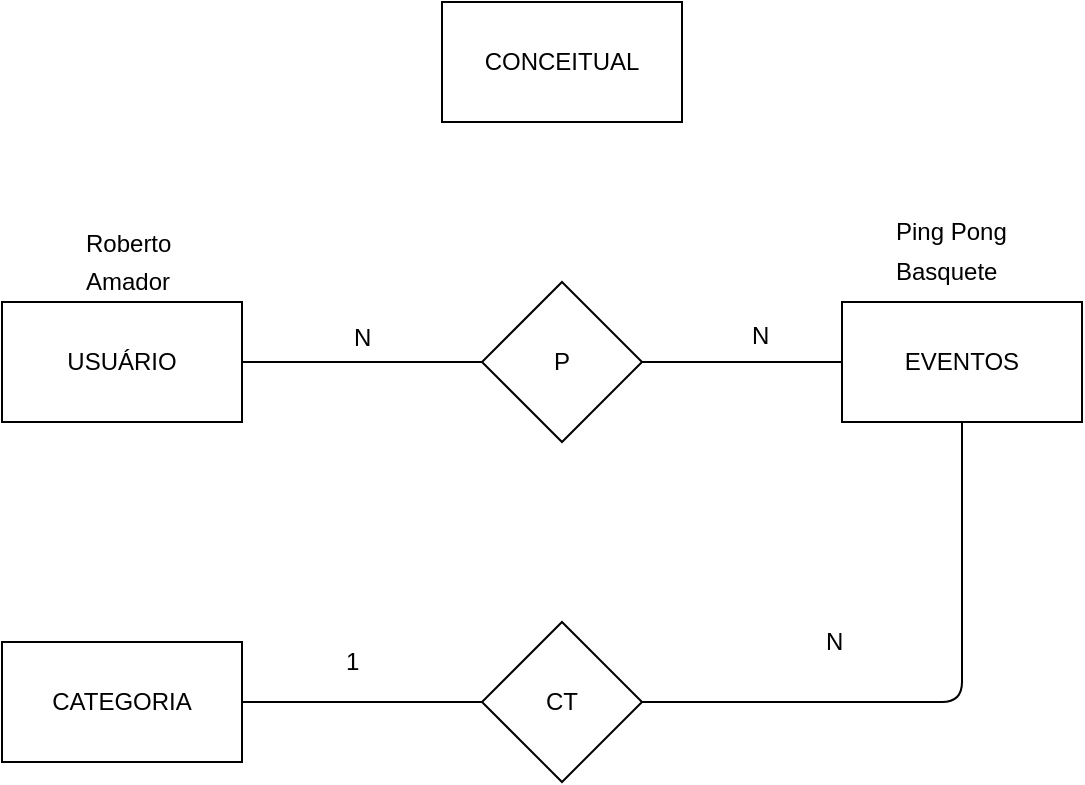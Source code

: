 <mxfile version="10.9.5" type="device"><diagram id="WLkmP4wT2huxUVeDF6Me" name="Page-1"><mxGraphModel dx="1182" dy="644" grid="1" gridSize="10" guides="1" tooltips="1" connect="1" arrows="1" fold="1" page="1" pageScale="1" pageWidth="827" pageHeight="1169" math="0" shadow="0"><root><mxCell id="0"/><mxCell id="1" parent="0"/><mxCell id="kcQx3_Bk0I9NQQJOz6gO-4" style="edgeStyle=orthogonalEdgeStyle;rounded=0;orthogonalLoop=1;jettySize=auto;html=1;endArrow=none;endFill=0;" edge="1" parent="1" source="kcQx3_Bk0I9NQQJOz6gO-1" target="kcQx3_Bk0I9NQQJOz6gO-2"><mxGeometry relative="1" as="geometry"/></mxCell><mxCell id="kcQx3_Bk0I9NQQJOz6gO-1" value="USUÁRIO" style="rounded=0;whiteSpace=wrap;html=1;" vertex="1" parent="1"><mxGeometry x="120" y="160" width="120" height="60" as="geometry"/></mxCell><mxCell id="kcQx3_Bk0I9NQQJOz6gO-5" style="edgeStyle=orthogonalEdgeStyle;rounded=0;orthogonalLoop=1;jettySize=auto;html=1;endArrow=none;endFill=0;" edge="1" parent="1" source="kcQx3_Bk0I9NQQJOz6gO-2" target="kcQx3_Bk0I9NQQJOz6gO-3"><mxGeometry relative="1" as="geometry"/></mxCell><mxCell id="kcQx3_Bk0I9NQQJOz6gO-2" value="P" style="rhombus;whiteSpace=wrap;html=1;" vertex="1" parent="1"><mxGeometry x="360" y="150" width="80" height="80" as="geometry"/></mxCell><mxCell id="kcQx3_Bk0I9NQQJOz6gO-3" value="EVENTOS" style="rounded=0;whiteSpace=wrap;html=1;" vertex="1" parent="1"><mxGeometry x="540" y="160" width="120" height="60" as="geometry"/></mxCell><mxCell id="kcQx3_Bk0I9NQQJOz6gO-9" style="edgeStyle=orthogonalEdgeStyle;rounded=0;orthogonalLoop=1;jettySize=auto;html=1;entryX=1;entryY=0.5;entryDx=0;entryDy=0;endArrow=none;endFill=0;" edge="1" parent="1" source="kcQx3_Bk0I9NQQJOz6gO-7" target="kcQx3_Bk0I9NQQJOz6gO-8"><mxGeometry relative="1" as="geometry"><Array as="points"><mxPoint x="350" y="360"/><mxPoint x="350" y="360"/></Array></mxGeometry></mxCell><mxCell id="kcQx3_Bk0I9NQQJOz6gO-7" value="CT" style="rhombus;whiteSpace=wrap;html=1;" vertex="1" parent="1"><mxGeometry x="360" y="320" width="80" height="80" as="geometry"/></mxCell><mxCell id="kcQx3_Bk0I9NQQJOz6gO-8" value="CATEGORIA" style="rounded=0;whiteSpace=wrap;html=1;" vertex="1" parent="1"><mxGeometry x="120" y="330" width="120" height="60" as="geometry"/></mxCell><mxCell id="kcQx3_Bk0I9NQQJOz6gO-10" value="N" style="text;html=1;resizable=0;points=[];autosize=1;align=left;verticalAlign=top;spacingTop=-4;" vertex="1" parent="1"><mxGeometry x="294" y="168" width="20" height="20" as="geometry"/></mxCell><mxCell id="kcQx3_Bk0I9NQQJOz6gO-11" value="N" style="text;html=1;resizable=0;points=[];autosize=1;align=left;verticalAlign=top;spacingTop=-4;" vertex="1" parent="1"><mxGeometry x="493" y="167" width="20" height="20" as="geometry"/></mxCell><mxCell id="kcQx3_Bk0I9NQQJOz6gO-12" value="Roberto" style="text;html=1;resizable=0;points=[];autosize=1;align=left;verticalAlign=top;spacingTop=-4;" vertex="1" parent="1"><mxGeometry x="160" y="121" width="60" height="20" as="geometry"/></mxCell><mxCell id="kcQx3_Bk0I9NQQJOz6gO-13" value="Amador" style="text;html=1;resizable=0;points=[];autosize=1;align=left;verticalAlign=top;spacingTop=-4;" vertex="1" parent="1"><mxGeometry x="160" y="140" width="60" height="20" as="geometry"/></mxCell><mxCell id="kcQx3_Bk0I9NQQJOz6gO-14" value="Ping Pong" style="text;html=1;resizable=0;points=[];autosize=1;align=left;verticalAlign=top;spacingTop=-4;" vertex="1" parent="1"><mxGeometry x="565" y="115" width="70" height="20" as="geometry"/></mxCell><mxCell id="kcQx3_Bk0I9NQQJOz6gO-15" value="Basquete" style="text;html=1;resizable=0;points=[];autosize=1;align=left;verticalAlign=top;spacingTop=-4;" vertex="1" parent="1"><mxGeometry x="565" y="135" width="70" height="20" as="geometry"/></mxCell><mxCell id="kcQx3_Bk0I9NQQJOz6gO-17" value="1" style="text;html=1;resizable=0;points=[];autosize=1;align=left;verticalAlign=top;spacingTop=-4;" vertex="1" parent="1"><mxGeometry x="290" y="330" width="20" height="20" as="geometry"/></mxCell><mxCell id="kcQx3_Bk0I9NQQJOz6gO-18" value="N" style="text;html=1;resizable=0;points=[];autosize=1;align=left;verticalAlign=top;spacingTop=-4;" vertex="1" parent="1"><mxGeometry x="530" y="320" width="20" height="20" as="geometry"/></mxCell><mxCell id="ycJNFkfDpm5JsE1YigrJ-1" value="CONCEITUAL" style="rounded=0;whiteSpace=wrap;html=1;" vertex="1" parent="1"><mxGeometry x="340" y="10" width="120" height="60" as="geometry"/></mxCell><mxCell id="ycJNFkfDpm5JsE1YigrJ-2" value="" style="endArrow=none;html=1;exitX=1;exitY=0.5;exitDx=0;exitDy=0;entryX=0.5;entryY=1;entryDx=0;entryDy=0;" edge="1" parent="1" source="kcQx3_Bk0I9NQQJOz6gO-7" target="kcQx3_Bk0I9NQQJOz6gO-3"><mxGeometry width="50" height="50" relative="1" as="geometry"><mxPoint x="520" y="370" as="sourcePoint"/><mxPoint x="570" y="320" as="targetPoint"/><Array as="points"><mxPoint x="600" y="360"/></Array></mxGeometry></mxCell></root></mxGraphModel></diagram><diagram id="3BDUKL2hVdnhnTeIZ6Yy" name="Page-2"><mxGraphModel dx="1182" dy="644" grid="1" gridSize="10" guides="1" tooltips="1" connect="1" arrows="1" fold="1" page="1" pageScale="1" pageWidth="827" pageHeight="1169" math="0" shadow="0"><root><mxCell id="-D66iv4RfZk12-FSQaeU-0"/><mxCell id="-D66iv4RfZk12-FSQaeU-1" parent="-D66iv4RfZk12-FSQaeU-0"/><mxCell id="-D66iv4RfZk12-FSQaeU-2" value="Usuario" style="swimlane;fontStyle=0;childLayout=stackLayout;horizontal=1;startSize=26;fillColor=#e0e0e0;horizontalStack=0;resizeParent=1;resizeParentMax=0;resizeLast=0;collapsible=1;marginBottom=0;swimlaneFillColor=#ffffff;align=center;fontSize=14;" vertex="1" parent="-D66iv4RfZk12-FSQaeU-1"><mxGeometry x="80" y="40" width="180" height="172" as="geometry"/></mxCell><mxCell id="-D66iv4RfZk12-FSQaeU-3" value="id_Usuario: int" style="shape=partialRectangle;top=0;left=0;right=0;bottom=1;align=left;verticalAlign=middle;fillColor=none;spacingLeft=34;spacingRight=4;overflow=hidden;rotatable=0;points=[[0,0.5],[1,0.5]];portConstraint=eastwest;dropTarget=0;fontStyle=5;fontSize=12;" vertex="1" parent="-D66iv4RfZk12-FSQaeU-2"><mxGeometry y="26" width="180" height="30" as="geometry"/></mxCell><mxCell id="-D66iv4RfZk12-FSQaeU-4" value="PK" style="shape=partialRectangle;top=0;left=0;bottom=0;fillColor=none;align=left;verticalAlign=middle;spacingLeft=4;spacingRight=4;overflow=hidden;rotatable=0;points=[];portConstraint=eastwest;part=1;fontSize=12;" vertex="1" connectable="0" parent="-D66iv4RfZk12-FSQaeU-3"><mxGeometry width="30" height="30" as="geometry"/></mxCell><mxCell id="-D66iv4RfZk12-FSQaeU-5" value="Nome: Varchar(200)" style="shape=partialRectangle;top=0;left=0;right=0;bottom=0;align=left;verticalAlign=top;fillColor=none;spacingLeft=34;spacingRight=4;overflow=hidden;rotatable=0;points=[[0,0.5],[1,0.5]];portConstraint=eastwest;dropTarget=0;fontSize=12;" vertex="1" parent="-D66iv4RfZk12-FSQaeU-2"><mxGeometry y="56" width="180" height="26" as="geometry"/></mxCell><mxCell id="-D66iv4RfZk12-FSQaeU-6" value="" style="shape=partialRectangle;top=0;left=0;bottom=0;fillColor=none;align=left;verticalAlign=top;spacingLeft=4;spacingRight=4;overflow=hidden;rotatable=0;points=[];portConstraint=eastwest;part=1;fontSize=12;" vertex="1" connectable="0" parent="-D66iv4RfZk12-FSQaeU-5"><mxGeometry width="30" height="26" as="geometry"/></mxCell><mxCell id="-D66iv4RfZk12-FSQaeU-7" value="Email: Varchar(200)" style="shape=partialRectangle;top=0;left=0;right=0;bottom=0;align=left;verticalAlign=top;fillColor=none;spacingLeft=34;spacingRight=4;overflow=hidden;rotatable=0;points=[[0,0.5],[1,0.5]];portConstraint=eastwest;dropTarget=0;fontSize=12;" vertex="1" parent="-D66iv4RfZk12-FSQaeU-2"><mxGeometry y="82" width="180" height="26" as="geometry"/></mxCell><mxCell id="-D66iv4RfZk12-FSQaeU-8" value="" style="shape=partialRectangle;top=0;left=0;bottom=0;fillColor=none;align=left;verticalAlign=top;spacingLeft=4;spacingRight=4;overflow=hidden;rotatable=0;points=[];portConstraint=eastwest;part=1;fontSize=12;" vertex="1" connectable="0" parent="-D66iv4RfZk12-FSQaeU-7"><mxGeometry width="30" height="26" as="geometry"/></mxCell><mxCell id="-D66iv4RfZk12-FSQaeU-9" value="Senha: Varchar(200)" style="shape=partialRectangle;top=0;left=0;right=0;bottom=0;align=left;verticalAlign=top;fillColor=none;spacingLeft=34;spacingRight=4;overflow=hidden;rotatable=0;points=[[0,0.5],[1,0.5]];portConstraint=eastwest;dropTarget=0;fontSize=12;" vertex="1" parent="-D66iv4RfZk12-FSQaeU-2"><mxGeometry y="108" width="180" height="32" as="geometry"/></mxCell><mxCell id="-D66iv4RfZk12-FSQaeU-10" value="" style="shape=partialRectangle;top=0;left=0;bottom=0;fillColor=none;align=left;verticalAlign=top;spacingLeft=4;spacingRight=4;overflow=hidden;rotatable=0;points=[];portConstraint=eastwest;part=1;fontSize=12;" vertex="1" connectable="0" parent="-D66iv4RfZk12-FSQaeU-9"><mxGeometry width="30" height="32" as="geometry"/></mxCell><mxCell id="-D66iv4RfZk12-FSQaeU-13" value="Permissão: Varchar(200)" style="shape=partialRectangle;top=0;left=0;right=0;bottom=0;align=left;verticalAlign=top;fillColor=none;spacingLeft=34;spacingRight=4;overflow=hidden;rotatable=0;points=[[0,0.5],[1,0.5]];portConstraint=eastwest;dropTarget=0;fontSize=12;" vertex="1" parent="-D66iv4RfZk12-FSQaeU-2"><mxGeometry y="140" width="180" height="32" as="geometry"/></mxCell><mxCell id="-D66iv4RfZk12-FSQaeU-14" value="" style="shape=partialRectangle;top=0;left=0;bottom=0;fillColor=none;align=left;verticalAlign=top;spacingLeft=4;spacingRight=4;overflow=hidden;rotatable=0;points=[];portConstraint=eastwest;part=1;fontSize=12;" vertex="1" connectable="0" parent="-D66iv4RfZk12-FSQaeU-13"><mxGeometry width="30" height="32" as="geometry"/></mxCell><mxCell id="-D66iv4RfZk12-FSQaeU-15" value="Categoria" style="swimlane;fontStyle=0;childLayout=stackLayout;horizontal=1;startSize=26;fillColor=#e0e0e0;horizontalStack=0;resizeParent=1;resizeParentMax=0;resizeLast=0;collapsible=1;marginBottom=0;swimlaneFillColor=#ffffff;align=center;fontSize=14;" vertex="1" parent="-D66iv4RfZk12-FSQaeU-1"><mxGeometry x="80" y="290" width="160" height="82" as="geometry"/></mxCell><mxCell id="-D66iv4RfZk12-FSQaeU-16" value="id_Cate: int" style="shape=partialRectangle;top=0;left=0;right=0;bottom=1;align=left;verticalAlign=middle;fillColor=none;spacingLeft=34;spacingRight=4;overflow=hidden;rotatable=0;points=[[0,0.5],[1,0.5]];portConstraint=eastwest;dropTarget=0;fontStyle=5;fontSize=12;" vertex="1" parent="-D66iv4RfZk12-FSQaeU-15"><mxGeometry y="26" width="160" height="30" as="geometry"/></mxCell><mxCell id="-D66iv4RfZk12-FSQaeU-17" value="PK" style="shape=partialRectangle;top=0;left=0;bottom=0;fillColor=none;align=left;verticalAlign=middle;spacingLeft=4;spacingRight=4;overflow=hidden;rotatable=0;points=[];portConstraint=eastwest;part=1;fontSize=12;" vertex="1" connectable="0" parent="-D66iv4RfZk12-FSQaeU-16"><mxGeometry width="30" height="30" as="geometry"/></mxCell><mxCell id="-D66iv4RfZk12-FSQaeU-18" value="Nome: Varchar(200)" style="shape=partialRectangle;top=0;left=0;right=0;bottom=0;align=left;verticalAlign=top;fillColor=none;spacingLeft=34;spacingRight=4;overflow=hidden;rotatable=0;points=[[0,0.5],[1,0.5]];portConstraint=eastwest;dropTarget=0;fontSize=12;" vertex="1" parent="-D66iv4RfZk12-FSQaeU-15"><mxGeometry y="56" width="160" height="26" as="geometry"/></mxCell><mxCell id="-D66iv4RfZk12-FSQaeU-19" value="" style="shape=partialRectangle;top=0;left=0;bottom=0;fillColor=none;align=left;verticalAlign=top;spacingLeft=4;spacingRight=4;overflow=hidden;rotatable=0;points=[];portConstraint=eastwest;part=1;fontSize=12;" vertex="1" connectable="0" parent="-D66iv4RfZk12-FSQaeU-18"><mxGeometry width="30" height="26" as="geometry"/></mxCell><mxCell id="-D66iv4RfZk12-FSQaeU-26" value="Evento" style="swimlane;fontStyle=0;childLayout=stackLayout;horizontal=1;startSize=26;fillColor=#e0e0e0;horizontalStack=0;resizeParent=1;resizeParentMax=0;resizeLast=0;collapsible=1;marginBottom=0;swimlaneFillColor=#ffffff;align=center;fontSize=14;" vertex="1" parent="-D66iv4RfZk12-FSQaeU-1"><mxGeometry x="410" y="217" width="200" height="212" as="geometry"/></mxCell><mxCell id="-D66iv4RfZk12-FSQaeU-27" value="id_Evento: int" style="shape=partialRectangle;top=0;left=0;right=0;bottom=1;align=left;verticalAlign=middle;fillColor=none;spacingLeft=34;spacingRight=4;overflow=hidden;rotatable=0;points=[[0,0.5],[1,0.5]];portConstraint=eastwest;dropTarget=0;fontStyle=5;fontSize=12;" vertex="1" parent="-D66iv4RfZk12-FSQaeU-26"><mxGeometry y="26" width="200" height="30" as="geometry"/></mxCell><mxCell id="-D66iv4RfZk12-FSQaeU-28" value="PK" style="shape=partialRectangle;top=0;left=0;bottom=0;fillColor=none;align=left;verticalAlign=middle;spacingLeft=4;spacingRight=4;overflow=hidden;rotatable=0;points=[];portConstraint=eastwest;part=1;fontSize=12;" vertex="1" connectable="0" parent="-D66iv4RfZk12-FSQaeU-27"><mxGeometry width="30" height="30" as="geometry"/></mxCell><mxCell id="-D66iv4RfZk12-FSQaeU-29" value="Título: Varchar(200)" style="shape=partialRectangle;top=0;left=0;right=0;bottom=0;align=left;verticalAlign=top;fillColor=none;spacingLeft=34;spacingRight=4;overflow=hidden;rotatable=0;points=[[0,0.5],[1,0.5]];portConstraint=eastwest;dropTarget=0;fontSize=12;" vertex="1" parent="-D66iv4RfZk12-FSQaeU-26"><mxGeometry y="56" width="200" height="26" as="geometry"/></mxCell><mxCell id="-D66iv4RfZk12-FSQaeU-30" value="" style="shape=partialRectangle;top=0;left=0;bottom=0;fillColor=none;align=left;verticalAlign=top;spacingLeft=4;spacingRight=4;overflow=hidden;rotatable=0;points=[];portConstraint=eastwest;part=1;fontSize=12;" vertex="1" connectable="0" parent="-D66iv4RfZk12-FSQaeU-29"><mxGeometry width="30" height="26" as="geometry"/></mxCell><mxCell id="-D66iv4RfZk12-FSQaeU-31" value="Descrição: Varchar(200)" style="shape=partialRectangle;top=0;left=0;right=0;bottom=0;align=left;verticalAlign=top;fillColor=none;spacingLeft=34;spacingRight=4;overflow=hidden;rotatable=0;points=[[0,0.5],[1,0.5]];portConstraint=eastwest;dropTarget=0;fontSize=12;" vertex="1" parent="-D66iv4RfZk12-FSQaeU-26"><mxGeometry y="82" width="200" height="26" as="geometry"/></mxCell><mxCell id="-D66iv4RfZk12-FSQaeU-32" value="" style="shape=partialRectangle;top=0;left=0;bottom=0;fillColor=none;align=left;verticalAlign=top;spacingLeft=4;spacingRight=4;overflow=hidden;rotatable=0;points=[];portConstraint=eastwest;part=1;fontSize=12;" vertex="1" connectable="0" parent="-D66iv4RfZk12-FSQaeU-31"><mxGeometry width="30" height="26" as="geometry"/></mxCell><mxCell id="-D66iv4RfZk12-FSQaeU-33" value="Data_Evento: date time" style="shape=partialRectangle;top=0;left=0;right=0;bottom=0;align=left;verticalAlign=top;fillColor=none;spacingLeft=34;spacingRight=4;overflow=hidden;rotatable=0;points=[[0,0.5],[1,0.5]];portConstraint=eastwest;dropTarget=0;fontSize=12;" vertex="1" parent="-D66iv4RfZk12-FSQaeU-26"><mxGeometry y="108" width="200" height="26" as="geometry"/></mxCell><mxCell id="-D66iv4RfZk12-FSQaeU-34" value="" style="shape=partialRectangle;top=0;left=0;bottom=0;fillColor=none;align=left;verticalAlign=top;spacingLeft=4;spacingRight=4;overflow=hidden;rotatable=0;points=[];portConstraint=eastwest;part=1;fontSize=12;" vertex="1" connectable="0" parent="-D66iv4RfZk12-FSQaeU-33"><mxGeometry width="30" height="26" as="geometry"/></mxCell><mxCell id="-D66iv4RfZk12-FSQaeU-37" value="Local: Varchar(200)" style="shape=partialRectangle;top=0;left=0;right=0;bottom=0;align=left;verticalAlign=top;fillColor=none;spacingLeft=34;spacingRight=4;overflow=hidden;rotatable=0;points=[[0,0.5],[1,0.5]];portConstraint=eastwest;dropTarget=0;fontSize=12;" vertex="1" parent="-D66iv4RfZk12-FSQaeU-26"><mxGeometry y="134" width="200" height="26" as="geometry"/></mxCell><mxCell id="-D66iv4RfZk12-FSQaeU-38" value="" style="shape=partialRectangle;top=0;left=0;bottom=0;fillColor=none;align=left;verticalAlign=top;spacingLeft=4;spacingRight=4;overflow=hidden;rotatable=0;points=[];portConstraint=eastwest;part=1;fontSize=12;" vertex="1" connectable="0" parent="-D66iv4RfZk12-FSQaeU-37"><mxGeometry width="30" height="26" as="geometry"/></mxCell><mxCell id="-D66iv4RfZk12-FSQaeU-39" value="Ativo: int" style="shape=partialRectangle;top=0;left=0;right=0;bottom=0;align=left;verticalAlign=top;fillColor=none;spacingLeft=34;spacingRight=4;overflow=hidden;rotatable=0;points=[[0,0.5],[1,0.5]];portConstraint=eastwest;dropTarget=0;fontSize=12;" vertex="1" parent="-D66iv4RfZk12-FSQaeU-26"><mxGeometry y="160" width="200" height="26" as="geometry"/></mxCell><mxCell id="-D66iv4RfZk12-FSQaeU-40" value="" style="shape=partialRectangle;top=0;left=0;bottom=0;fillColor=none;align=left;verticalAlign=top;spacingLeft=4;spacingRight=4;overflow=hidden;rotatable=0;points=[];portConstraint=eastwest;part=1;fontSize=12;" vertex="1" connectable="0" parent="-D66iv4RfZk12-FSQaeU-39"><mxGeometry width="30" height="26" as="geometry"/></mxCell><mxCell id="-D66iv4RfZk12-FSQaeU-41" value="id_Cate: int" style="shape=partialRectangle;top=0;left=0;right=0;bottom=0;align=left;verticalAlign=top;fillColor=none;spacingLeft=34;spacingRight=4;overflow=hidden;rotatable=0;points=[[0,0.5],[1,0.5]];portConstraint=eastwest;dropTarget=0;fontSize=12;" vertex="1" parent="-D66iv4RfZk12-FSQaeU-26"><mxGeometry y="186" width="200" height="26" as="geometry"/></mxCell><mxCell id="-D66iv4RfZk12-FSQaeU-42" value="FK" style="shape=partialRectangle;top=0;left=0;bottom=0;fillColor=none;align=left;verticalAlign=top;spacingLeft=4;spacingRight=4;overflow=hidden;rotatable=0;points=[];portConstraint=eastwest;part=1;fontSize=12;" vertex="1" connectable="0" parent="-D66iv4RfZk12-FSQaeU-41"><mxGeometry width="30" height="26" as="geometry"/></mxCell><mxCell id="-D66iv4RfZk12-FSQaeU-44" value="Usuario/Evento" style="swimlane;fontStyle=0;childLayout=stackLayout;horizontal=1;startSize=26;fillColor=#e0e0e0;horizontalStack=0;resizeParent=1;resizeParentMax=0;resizeLast=0;collapsible=1;marginBottom=0;swimlaneFillColor=#ffffff;align=center;fontSize=14;" vertex="1" parent="-D66iv4RfZk12-FSQaeU-1"><mxGeometry x="406" y="49" width="160" height="86" as="geometry"/></mxCell><mxCell id="-D66iv4RfZk12-FSQaeU-45" value="id_Usuario: int" style="shape=partialRectangle;top=0;left=0;right=0;bottom=0;align=left;verticalAlign=middle;fillColor=none;spacingLeft=60;spacingRight=4;overflow=hidden;rotatable=0;points=[[0,0.5],[1,0.5]];portConstraint=eastwest;dropTarget=0;fontStyle=5;fontSize=12;" vertex="1" parent="-D66iv4RfZk12-FSQaeU-44"><mxGeometry y="26" width="160" height="30" as="geometry"/></mxCell><mxCell id="-D66iv4RfZk12-FSQaeU-46" value="FK" style="shape=partialRectangle;fontStyle=1;top=0;left=0;bottom=0;fillColor=none;align=left;verticalAlign=middle;spacingLeft=4;spacingRight=4;overflow=hidden;rotatable=0;points=[];portConstraint=eastwest;part=1;fontSize=12;" vertex="1" connectable="0" parent="-D66iv4RfZk12-FSQaeU-45"><mxGeometry width="56" height="30" as="geometry"/></mxCell><mxCell id="-D66iv4RfZk12-FSQaeU-47" value="id_Evento: int" style="shape=partialRectangle;top=0;left=0;right=0;bottom=1;align=left;verticalAlign=middle;fillColor=none;spacingLeft=60;spacingRight=4;overflow=hidden;rotatable=0;points=[[0,0.5],[1,0.5]];portConstraint=eastwest;dropTarget=0;fontStyle=5;fontSize=12;" vertex="1" parent="-D66iv4RfZk12-FSQaeU-44"><mxGeometry y="56" width="160" height="30" as="geometry"/></mxCell><mxCell id="-D66iv4RfZk12-FSQaeU-48" value="FK" style="shape=partialRectangle;fontStyle=1;top=0;left=0;bottom=0;fillColor=none;align=left;verticalAlign=middle;spacingLeft=4;spacingRight=4;overflow=hidden;rotatable=0;points=[];portConstraint=eastwest;part=1;fontSize=12;" vertex="1" connectable="0" parent="-D66iv4RfZk12-FSQaeU-47"><mxGeometry width="56" height="30" as="geometry"/></mxCell><mxCell id="-D66iv4RfZk12-FSQaeU-51" value="" style="edgeStyle=entityRelationEdgeStyle;fontSize=12;html=1;endArrow=ERoneToMany;entryX=0;entryY=0.5;entryDx=0;entryDy=0;" edge="1" parent="-D66iv4RfZk12-FSQaeU-1" source="-D66iv4RfZk12-FSQaeU-16" target="-D66iv4RfZk12-FSQaeU-41"><mxGeometry width="100" height="100" relative="1" as="geometry"><mxPoint x="280" y="290" as="sourcePoint"/><mxPoint x="380" y="190" as="targetPoint"/></mxGeometry></mxCell><mxCell id="-D66iv4RfZk12-FSQaeU-52" value="" style="edgeStyle=entityRelationEdgeStyle;fontSize=12;html=1;endArrow=ERmany;startArrow=ERmany;exitX=1;exitY=0.5;exitDx=0;exitDy=0;entryX=0;entryY=0.5;entryDx=0;entryDy=0;" edge="1" parent="-D66iv4RfZk12-FSQaeU-1" source="-D66iv4RfZk12-FSQaeU-3" target="-D66iv4RfZk12-FSQaeU-45"><mxGeometry width="100" height="100" relative="1" as="geometry"><mxPoint x="260" y="180" as="sourcePoint"/><mxPoint x="360" y="80" as="targetPoint"/></mxGeometry></mxCell><mxCell id="BA8MoaS8WltI1ru1lRnR-1" value="" style="edgeStyle=entityRelationEdgeStyle;fontSize=12;html=1;endArrow=ERoneToMany;exitX=1;exitY=0.5;exitDx=0;exitDy=0;entryX=0;entryY=0.5;entryDx=0;entryDy=0;" edge="1" parent="-D66iv4RfZk12-FSQaeU-1" source="-D66iv4RfZk12-FSQaeU-27" target="-D66iv4RfZk12-FSQaeU-47"><mxGeometry width="100" height="100" relative="1" as="geometry"><mxPoint x="340" y="270" as="sourcePoint"/><mxPoint x="380" y="150" as="targetPoint"/></mxGeometry></mxCell></root></mxGraphModel></diagram></mxfile>